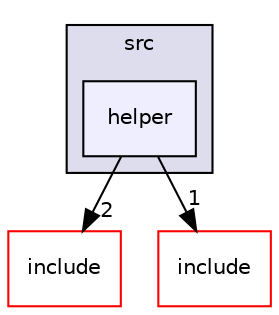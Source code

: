 digraph "helper" {
  compound=true
  node [ fontsize="10", fontname="Helvetica"];
  edge [ labelfontsize="10", labelfontname="Helvetica"];
  subgraph clusterdir_1c1974961be6c63e1eb7f86ea176fae0 {
    graph [ bgcolor="#ddddee", pencolor="black", label="src" fontname="Helvetica", fontsize="10", URL="dir_1c1974961be6c63e1eb7f86ea176fae0.html"]
  dir_dc145127ba81d15a7b8639e8ef462a4d [shape=box, label="helper", style="filled", fillcolor="#eeeeff", pencolor="black", URL="dir_dc145127ba81d15a7b8639e8ef462a4d.html"];
  }
  dir_8b1d150e9f156064a1b3b6bfd83b297b [shape=box label="include" fillcolor="white" style="filled" color="red" URL="dir_8b1d150e9f156064a1b3b6bfd83b297b.html"];
  dir_b0856f6b0d80ccb263b2f415c91f9e17 [shape=box label="include" fillcolor="white" style="filled" color="red" URL="dir_b0856f6b0d80ccb263b2f415c91f9e17.html"];
  dir_dc145127ba81d15a7b8639e8ef462a4d->dir_8b1d150e9f156064a1b3b6bfd83b297b [headlabel="2", labeldistance=1.5 headhref="dir_000037_000021.html"];
  dir_dc145127ba81d15a7b8639e8ef462a4d->dir_b0856f6b0d80ccb263b2f415c91f9e17 [headlabel="1", labeldistance=1.5 headhref="dir_000037_000049.html"];
}
